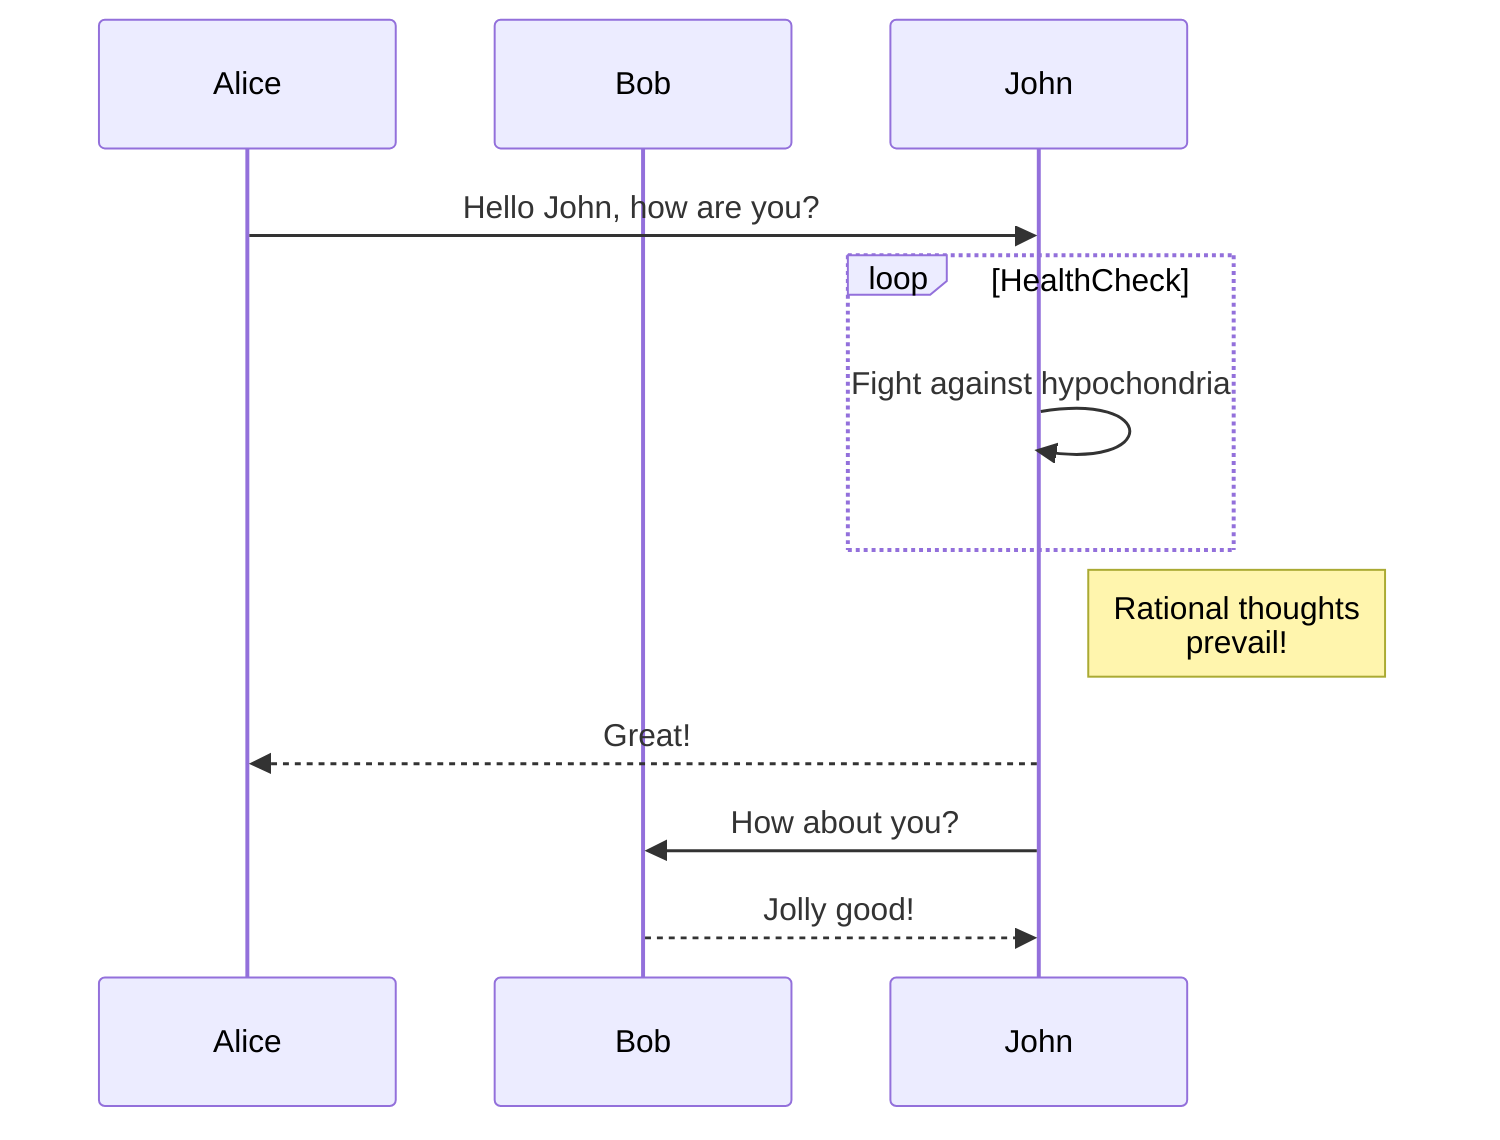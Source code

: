 sequenceDiagram
    participant Alice
    participant Bob
    Alice->>John: Hello John, how are you?
    loop HealthCheck
        John->>John: Fight against hypochondria
    end
    Note right of John: Rational thoughts <br/>prevail!
    John-->>Alice: Great!
    John->>Bob: How about you?
    Bob-->>John: Jolly good!